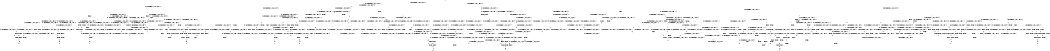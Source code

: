 digraph BCG {
size = "7, 10.5";
center = TRUE;
node [shape = circle];
0 [peripheries = 2];
0 -> 1 [label = "EX !0 !ATOMIC_EXCH_BRANCH (1, +1, TRUE, +0, 3, TRUE) !{0, 1, 2}"];
0 -> 2 [label = "EX !2 !ATOMIC_EXCH_BRANCH (1, +1, TRUE, +1, 1, FALSE) !{0, 1, 2}"];
0 -> 3 [label = "EX !1 !ATOMIC_EXCH_BRANCH (1, +0, TRUE, +0, 1, TRUE) !{0, 1, 2}"];
0 -> 4 [label = "EX !0 !ATOMIC_EXCH_BRANCH (1, +1, TRUE, +0, 3, TRUE) !{0, 1, 2}"];
1 -> 5 [label = "EX !2 !ATOMIC_EXCH_BRANCH (1, +1, TRUE, +1, 1, TRUE) !{0, 1, 2}"];
1 -> 6 [label = "EX !1 !ATOMIC_EXCH_BRANCH (1, +0, TRUE, +0, 1, FALSE) !{0, 1, 2}"];
1 -> 7 [label = "TERMINATE !0"];
2 -> 8 [label = "EX !0 !ATOMIC_EXCH_BRANCH (1, +1, TRUE, +0, 3, FALSE) !{0, 1, 2}"];
2 -> 9 [label = "EX !1 !ATOMIC_EXCH_BRANCH (1, +0, TRUE, +0, 1, FALSE) !{0, 1, 2}"];
2 -> 10 [label = "TERMINATE !2"];
2 -> 11 [label = "EX !0 !ATOMIC_EXCH_BRANCH (1, +1, TRUE, +0, 3, FALSE) !{0, 1, 2}"];
3 -> 3 [label = "EX !1 !ATOMIC_EXCH_BRANCH (1, +0, TRUE, +0, 1, TRUE) !{0, 1, 2}"];
3 -> 12 [label = "EX !0 !ATOMIC_EXCH_BRANCH (1, +1, TRUE, +0, 3, TRUE) !{0, 1, 2}"];
3 -> 13 [label = "EX !2 !ATOMIC_EXCH_BRANCH (1, +1, TRUE, +1, 1, FALSE) !{0, 1, 2}"];
3 -> 14 [label = "EX !0 !ATOMIC_EXCH_BRANCH (1, +1, TRUE, +0, 3, TRUE) !{0, 1, 2}"];
4 -> 15 [label = "EX !1 !ATOMIC_EXCH_BRANCH (1, +0, TRUE, +0, 1, FALSE) !{0, 1, 2}"];
4 -> 16 [label = "EX !2 !ATOMIC_EXCH_BRANCH (1, +1, TRUE, +1, 1, TRUE) !{0, 1, 2}"];
4 -> 17 [label = "EX !1 !ATOMIC_EXCH_BRANCH (1, +0, TRUE, +0, 1, FALSE) !{0, 1, 2}"];
4 -> 18 [label = "TERMINATE !0"];
5 -> 5 [label = "EX !2 !ATOMIC_EXCH_BRANCH (1, +1, TRUE, +1, 1, TRUE) !{0, 1, 2}"];
5 -> 19 [label = "EX !1 !ATOMIC_EXCH_BRANCH (1, +0, TRUE, +0, 1, FALSE) !{0, 1, 2}"];
5 -> 20 [label = "TERMINATE !0"];
6 -> 21 [label = "EX !2 !ATOMIC_EXCH_BRANCH (1, +1, TRUE, +1, 1, FALSE) !{0, 1, 2}"];
6 -> 22 [label = "TERMINATE !0"];
6 -> 23 [label = "TERMINATE !1"];
7 -> 24 [label = "EX !2 !ATOMIC_EXCH_BRANCH (1, +1, TRUE, +1, 1, TRUE) !{1, 2}"];
7 -> 25 [label = "EX !1 !ATOMIC_EXCH_BRANCH (1, +0, TRUE, +0, 1, FALSE) !{1, 2}"];
7 -> 26 [label = "EX !1 !ATOMIC_EXCH_BRANCH (1, +0, TRUE, +0, 1, FALSE) !{1, 2}"];
8 -> 27 [label = "EX !0 !ATOMIC_EXCH_BRANCH (1, +1, TRUE, +1, 1, TRUE) !{0, 1, 2}"];
8 -> 28 [label = "EX !1 !ATOMIC_EXCH_BRANCH (1, +0, TRUE, +0, 1, FALSE) !{0, 1, 2}"];
8 -> 29 [label = "TERMINATE !2"];
8 -> 30 [label = "EX !0 !ATOMIC_EXCH_BRANCH (1, +1, TRUE, +1, 1, TRUE) !{0, 1, 2}"];
9 -> 21 [label = "EX !0 !ATOMIC_EXCH_BRANCH (1, +1, TRUE, +0, 3, TRUE) !{0, 1, 2}"];
9 -> 31 [label = "TERMINATE !2"];
9 -> 32 [label = "TERMINATE !1"];
9 -> 33 [label = "EX !0 !ATOMIC_EXCH_BRANCH (1, +1, TRUE, +0, 3, TRUE) !{0, 1, 2}"];
10 -> 34 [label = "EX !0 !ATOMIC_EXCH_BRANCH (1, +1, TRUE, +0, 3, FALSE) !{0, 1}"];
10 -> 35 [label = "EX !1 !ATOMIC_EXCH_BRANCH (1, +0, TRUE, +0, 1, FALSE) !{0, 1}"];
10 -> 36 [label = "EX !0 !ATOMIC_EXCH_BRANCH (1, +1, TRUE, +0, 3, FALSE) !{0, 1}"];
11 -> 37 [label = "EX !1 !ATOMIC_EXCH_BRANCH (1, +0, TRUE, +0, 1, FALSE) !{0, 1, 2}"];
11 -> 30 [label = "EX !0 !ATOMIC_EXCH_BRANCH (1, +1, TRUE, +1, 1, TRUE) !{0, 1, 2}"];
11 -> 38 [label = "EX !1 !ATOMIC_EXCH_BRANCH (1, +0, TRUE, +0, 1, FALSE) !{0, 1, 2}"];
11 -> 39 [label = "TERMINATE !2"];
12 -> 6 [label = "EX !1 !ATOMIC_EXCH_BRANCH (1, +0, TRUE, +0, 1, FALSE) !{0, 1, 2}"];
12 -> 40 [label = "EX !2 !ATOMIC_EXCH_BRANCH (1, +1, TRUE, +1, 1, TRUE) !{0, 1, 2}"];
12 -> 41 [label = "TERMINATE !0"];
13 -> 9 [label = "EX !1 !ATOMIC_EXCH_BRANCH (1, +0, TRUE, +0, 1, FALSE) !{0, 1, 2}"];
13 -> 42 [label = "EX !0 !ATOMIC_EXCH_BRANCH (1, +1, TRUE, +0, 3, FALSE) !{0, 1, 2}"];
13 -> 43 [label = "TERMINATE !2"];
13 -> 44 [label = "EX !0 !ATOMIC_EXCH_BRANCH (1, +1, TRUE, +0, 3, FALSE) !{0, 1, 2}"];
14 -> 15 [label = "EX !1 !ATOMIC_EXCH_BRANCH (1, +0, TRUE, +0, 1, FALSE) !{0, 1, 2}"];
14 -> 17 [label = "EX !1 !ATOMIC_EXCH_BRANCH (1, +0, TRUE, +0, 1, FALSE) !{0, 1, 2}"];
14 -> 45 [label = "EX !2 !ATOMIC_EXCH_BRANCH (1, +1, TRUE, +1, 1, TRUE) !{0, 1, 2}"];
14 -> 46 [label = "TERMINATE !0"];
15 -> 47 [label = "EX !2 !ATOMIC_EXCH_BRANCH (1, +1, TRUE, +1, 1, FALSE) !{0, 1, 2}"];
15 -> 48 [label = "EX !2 !ATOMIC_EXCH_BRANCH (1, +1, TRUE, +1, 1, FALSE) !{0, 1, 2}"];
15 -> 49 [label = "TERMINATE !0"];
15 -> 50 [label = "TERMINATE !1"];
16 -> 51 [label = "EX !1 !ATOMIC_EXCH_BRANCH (1, +0, TRUE, +0, 1, FALSE) !{0, 1, 2}"];
16 -> 16 [label = "EX !2 !ATOMIC_EXCH_BRANCH (1, +1, TRUE, +1, 1, TRUE) !{0, 1, 2}"];
16 -> 52 [label = "EX !1 !ATOMIC_EXCH_BRANCH (1, +0, TRUE, +0, 1, FALSE) !{0, 1, 2}"];
16 -> 53 [label = "TERMINATE !0"];
17 -> 33 [label = "EX !2 !ATOMIC_EXCH_BRANCH (1, +1, TRUE, +1, 1, FALSE) !{0, 1, 2}"];
17 -> 54 [label = "TERMINATE !0"];
17 -> 55 [label = "TERMINATE !1"];
18 -> 56 [label = "EX !2 !ATOMIC_EXCH_BRANCH (1, +1, TRUE, +1, 1, TRUE) !{1, 2}"];
18 -> 57 [label = "EX !1 !ATOMIC_EXCH_BRANCH (1, +0, TRUE, +0, 1, FALSE) !{1, 2}"];
19 -> 21 [label = "EX !2 !ATOMIC_EXCH_BRANCH (1, +1, TRUE, +1, 1, FALSE) !{0, 1, 2}"];
19 -> 58 [label = "TERMINATE !0"];
19 -> 59 [label = "TERMINATE !1"];
20 -> 24 [label = "EX !2 !ATOMIC_EXCH_BRANCH (1, +1, TRUE, +1, 1, TRUE) !{1, 2}"];
20 -> 60 [label = "EX !1 !ATOMIC_EXCH_BRANCH (1, +0, TRUE, +0, 1, FALSE) !{1, 2}"];
20 -> 61 [label = "EX !1 !ATOMIC_EXCH_BRANCH (1, +0, TRUE, +0, 1, FALSE) !{1, 2}"];
21 -> 62 [label = "TERMINATE !0"];
21 -> 63 [label = "TERMINATE !2"];
21 -> 64 [label = "TERMINATE !1"];
22 -> 65 [label = "EX !2 !ATOMIC_EXCH_BRANCH (1, +1, TRUE, +1, 1, FALSE) !{1, 2}"];
22 -> 66 [label = "TERMINATE !1"];
23 -> 67 [label = "EX !2 !ATOMIC_EXCH_BRANCH (1, +1, TRUE, +1, 1, FALSE) !{0, 2}"];
23 -> 66 [label = "TERMINATE !0"];
24 -> 24 [label = "EX !2 !ATOMIC_EXCH_BRANCH (1, +1, TRUE, +1, 1, TRUE) !{1, 2}"];
24 -> 60 [label = "EX !1 !ATOMIC_EXCH_BRANCH (1, +0, TRUE, +0, 1, FALSE) !{1, 2}"];
24 -> 61 [label = "EX !1 !ATOMIC_EXCH_BRANCH (1, +0, TRUE, +0, 1, FALSE) !{1, 2}"];
25 -> 65 [label = "EX !2 !ATOMIC_EXCH_BRANCH (1, +1, TRUE, +1, 1, FALSE) !{1, 2}"];
25 -> 66 [label = "TERMINATE !1"];
26 -> 68 [label = "EX !2 !ATOMIC_EXCH_BRANCH (1, +1, TRUE, +1, 1, FALSE) !{1, 2}"];
26 -> 69 [label = "EX !2 !ATOMIC_EXCH_BRANCH (1, +1, TRUE, +1, 1, FALSE) !{1, 2}"];
26 -> 70 [label = "TERMINATE !1"];
27 -> 8 [label = "EX !0 !ATOMIC_EXCH_BRANCH (1, +1, TRUE, +0, 3, FALSE) !{0, 1, 2}"];
27 -> 71 [label = "EX !1 !ATOMIC_EXCH_BRANCH (1, +0, TRUE, +0, 1, FALSE) !{0, 1, 2}"];
27 -> 72 [label = "TERMINATE !2"];
27 -> 11 [label = "EX !0 !ATOMIC_EXCH_BRANCH (1, +1, TRUE, +0, 3, FALSE) !{0, 1, 2}"];
28 -> 21 [label = "EX !0 !ATOMIC_EXCH_BRANCH (1, +1, TRUE, +1, 1, FALSE) !{0, 1, 2}"];
28 -> 73 [label = "TERMINATE !2"];
28 -> 74 [label = "TERMINATE !1"];
28 -> 33 [label = "EX !0 !ATOMIC_EXCH_BRANCH (1, +1, TRUE, +1, 1, FALSE) !{0, 1, 2}"];
29 -> 75 [label = "EX !0 !ATOMIC_EXCH_BRANCH (1, +1, TRUE, +1, 1, TRUE) !{0, 1}"];
29 -> 76 [label = "EX !1 !ATOMIC_EXCH_BRANCH (1, +0, TRUE, +0, 1, FALSE) !{0, 1}"];
29 -> 77 [label = "EX !0 !ATOMIC_EXCH_BRANCH (1, +1, TRUE, +1, 1, TRUE) !{0, 1}"];
30 -> 78 [label = "EX !1 !ATOMIC_EXCH_BRANCH (1, +0, TRUE, +0, 1, FALSE) !{0, 1, 2}"];
30 -> 11 [label = "EX !0 !ATOMIC_EXCH_BRANCH (1, +1, TRUE, +0, 3, FALSE) !{0, 1, 2}"];
30 -> 79 [label = "EX !1 !ATOMIC_EXCH_BRANCH (1, +0, TRUE, +0, 1, FALSE) !{0, 1, 2}"];
30 -> 80 [label = "TERMINATE !2"];
31 -> 81 [label = "EX !0 !ATOMIC_EXCH_BRANCH (1, +1, TRUE, +0, 3, TRUE) !{0, 1}"];
31 -> 82 [label = "TERMINATE !1"];
31 -> 83 [label = "EX !0 !ATOMIC_EXCH_BRANCH (1, +1, TRUE, +0, 3, TRUE) !{0, 1}"];
32 -> 67 [label = "EX !0 !ATOMIC_EXCH_BRANCH (1, +1, TRUE, +0, 3, TRUE) !{0, 2}"];
32 -> 82 [label = "TERMINATE !2"];
32 -> 84 [label = "EX !0 !ATOMIC_EXCH_BRANCH (1, +1, TRUE, +0, 3, TRUE) !{0, 2}"];
33 -> 85 [label = "TERMINATE !0"];
33 -> 86 [label = "TERMINATE !2"];
33 -> 87 [label = "TERMINATE !1"];
34 -> 75 [label = "EX !0 !ATOMIC_EXCH_BRANCH (1, +1, TRUE, +1, 1, TRUE) !{0, 1}"];
34 -> 76 [label = "EX !1 !ATOMIC_EXCH_BRANCH (1, +0, TRUE, +0, 1, FALSE) !{0, 1}"];
34 -> 77 [label = "EX !0 !ATOMIC_EXCH_BRANCH (1, +1, TRUE, +1, 1, TRUE) !{0, 1}"];
35 -> 81 [label = "EX !0 !ATOMIC_EXCH_BRANCH (1, +1, TRUE, +0, 3, TRUE) !{0, 1}"];
35 -> 82 [label = "TERMINATE !1"];
35 -> 83 [label = "EX !0 !ATOMIC_EXCH_BRANCH (1, +1, TRUE, +0, 3, TRUE) !{0, 1}"];
36 -> 88 [label = "EX !1 !ATOMIC_EXCH_BRANCH (1, +0, TRUE, +0, 1, FALSE) !{0, 1}"];
36 -> 77 [label = "EX !0 !ATOMIC_EXCH_BRANCH (1, +1, TRUE, +1, 1, TRUE) !{0, 1}"];
36 -> 89 [label = "EX !1 !ATOMIC_EXCH_BRANCH (1, +0, TRUE, +0, 1, FALSE) !{0, 1}"];
37 -> 48 [label = "EX !0 !ATOMIC_EXCH_BRANCH (1, +1, TRUE, +1, 1, FALSE) !{0, 1, 2}"];
37 -> 90 [label = "TERMINATE !2"];
37 -> 91 [label = "TERMINATE !1"];
38 -> 33 [label = "EX !0 !ATOMIC_EXCH_BRANCH (1, +1, TRUE, +1, 1, FALSE) !{0, 1, 2}"];
38 -> 92 [label = "TERMINATE !2"];
38 -> 93 [label = "TERMINATE !1"];
39 -> 94 [label = "EX !0 !ATOMIC_EXCH_BRANCH (1, +1, TRUE, +1, 1, TRUE) !{0, 1}"];
39 -> 95 [label = "EX !1 !ATOMIC_EXCH_BRANCH (1, +0, TRUE, +0, 1, FALSE) !{0, 1}"];
40 -> 19 [label = "EX !1 !ATOMIC_EXCH_BRANCH (1, +0, TRUE, +0, 1, FALSE) !{0, 1, 2}"];
40 -> 40 [label = "EX !2 !ATOMIC_EXCH_BRANCH (1, +1, TRUE, +1, 1, TRUE) !{0, 1, 2}"];
40 -> 96 [label = "TERMINATE !0"];
41 -> 25 [label = "EX !1 !ATOMIC_EXCH_BRANCH (1, +0, TRUE, +0, 1, FALSE) !{1, 2}"];
41 -> 97 [label = "EX !2 !ATOMIC_EXCH_BRANCH (1, +1, TRUE, +1, 1, TRUE) !{1, 2}"];
41 -> 26 [label = "EX !1 !ATOMIC_EXCH_BRANCH (1, +0, TRUE, +0, 1, FALSE) !{1, 2}"];
42 -> 98 [label = "EX !0 !ATOMIC_EXCH_BRANCH (1, +1, TRUE, +1, 1, TRUE) !{0, 1, 2}"];
42 -> 28 [label = "EX !1 !ATOMIC_EXCH_BRANCH (1, +0, TRUE, +0, 1, FALSE) !{0, 1, 2}"];
42 -> 99 [label = "TERMINATE !2"];
42 -> 100 [label = "EX !0 !ATOMIC_EXCH_BRANCH (1, +1, TRUE, +1, 1, TRUE) !{0, 1, 2}"];
43 -> 35 [label = "EX !1 !ATOMIC_EXCH_BRANCH (1, +0, TRUE, +0, 1, FALSE) !{0, 1}"];
43 -> 101 [label = "EX !0 !ATOMIC_EXCH_BRANCH (1, +1, TRUE, +0, 3, FALSE) !{0, 1}"];
43 -> 102 [label = "EX !0 !ATOMIC_EXCH_BRANCH (1, +1, TRUE, +0, 3, FALSE) !{0, 1}"];
44 -> 37 [label = "EX !1 !ATOMIC_EXCH_BRANCH (1, +0, TRUE, +0, 1, FALSE) !{0, 1, 2}"];
44 -> 100 [label = "EX !0 !ATOMIC_EXCH_BRANCH (1, +1, TRUE, +1, 1, TRUE) !{0, 1, 2}"];
44 -> 38 [label = "EX !1 !ATOMIC_EXCH_BRANCH (1, +0, TRUE, +0, 1, FALSE) !{0, 1, 2}"];
44 -> 103 [label = "TERMINATE !2"];
45 -> 51 [label = "EX !1 !ATOMIC_EXCH_BRANCH (1, +0, TRUE, +0, 1, FALSE) !{0, 1, 2}"];
45 -> 52 [label = "EX !1 !ATOMIC_EXCH_BRANCH (1, +0, TRUE, +0, 1, FALSE) !{0, 1, 2}"];
45 -> 45 [label = "EX !2 !ATOMIC_EXCH_BRANCH (1, +1, TRUE, +1, 1, TRUE) !{0, 1, 2}"];
45 -> 104 [label = "TERMINATE !0"];
46 -> 57 [label = "EX !1 !ATOMIC_EXCH_BRANCH (1, +0, TRUE, +0, 1, FALSE) !{1, 2}"];
46 -> 105 [label = "EX !2 !ATOMIC_EXCH_BRANCH (1, +1, TRUE, +1, 1, TRUE) !{1, 2}"];
47 -> 106 [label = "TERMINATE !0"];
47 -> 107 [label = "TERMINATE !2"];
47 -> 108 [label = "TERMINATE !1"];
48 -> 109 [label = "TERMINATE !0"];
48 -> 110 [label = "TERMINATE !2"];
48 -> 111 [label = "TERMINATE !1"];
49 -> 112 [label = "EX !2 !ATOMIC_EXCH_BRANCH (1, +1, TRUE, +1, 1, FALSE) !{1, 2}"];
49 -> 113 [label = "TERMINATE !1"];
50 -> 114 [label = "EX !2 !ATOMIC_EXCH_BRANCH (1, +1, TRUE, +1, 1, FALSE) !{0, 2}"];
50 -> 113 [label = "TERMINATE !0"];
51 -> 47 [label = "EX !2 !ATOMIC_EXCH_BRANCH (1, +1, TRUE, +1, 1, FALSE) !{0, 1, 2}"];
51 -> 48 [label = "EX !2 !ATOMIC_EXCH_BRANCH (1, +1, TRUE, +1, 1, FALSE) !{0, 1, 2}"];
51 -> 115 [label = "TERMINATE !0"];
51 -> 116 [label = "TERMINATE !1"];
52 -> 33 [label = "EX !2 !ATOMIC_EXCH_BRANCH (1, +1, TRUE, +1, 1, FALSE) !{0, 1, 2}"];
52 -> 117 [label = "TERMINATE !0"];
52 -> 118 [label = "TERMINATE !1"];
53 -> 56 [label = "EX !2 !ATOMIC_EXCH_BRANCH (1, +1, TRUE, +1, 1, TRUE) !{1, 2}"];
53 -> 119 [label = "EX !1 !ATOMIC_EXCH_BRANCH (1, +0, TRUE, +0, 1, FALSE) !{1, 2}"];
54 -> 120 [label = "EX !2 !ATOMIC_EXCH_BRANCH (1, +1, TRUE, +1, 1, FALSE) !{1, 2}"];
54 -> 121 [label = "TERMINATE !1"];
55 -> 122 [label = "EX !2 !ATOMIC_EXCH_BRANCH (1, +1, TRUE, +1, 1, FALSE) !{0, 2}"];
55 -> 121 [label = "TERMINATE !0"];
56 -> 56 [label = "EX !2 !ATOMIC_EXCH_BRANCH (1, +1, TRUE, +1, 1, TRUE) !{1, 2}"];
56 -> 119 [label = "EX !1 !ATOMIC_EXCH_BRANCH (1, +0, TRUE, +0, 1, FALSE) !{1, 2}"];
57 -> 120 [label = "EX !2 !ATOMIC_EXCH_BRANCH (1, +1, TRUE, +1, 1, FALSE) !{1, 2}"];
57 -> 121 [label = "TERMINATE !1"];
58 -> 65 [label = "EX !2 !ATOMIC_EXCH_BRANCH (1, +1, TRUE, +1, 1, FALSE) !{1, 2}"];
58 -> 123 [label = "TERMINATE !1"];
59 -> 67 [label = "EX !2 !ATOMIC_EXCH_BRANCH (1, +1, TRUE, +1, 1, FALSE) !{0, 2}"];
59 -> 123 [label = "TERMINATE !0"];
60 -> 65 [label = "EX !2 !ATOMIC_EXCH_BRANCH (1, +1, TRUE, +1, 1, FALSE) !{1, 2}"];
60 -> 123 [label = "TERMINATE !1"];
61 -> 68 [label = "EX !2 !ATOMIC_EXCH_BRANCH (1, +1, TRUE, +1, 1, FALSE) !{1, 2}"];
61 -> 69 [label = "EX !2 !ATOMIC_EXCH_BRANCH (1, +1, TRUE, +1, 1, FALSE) !{1, 2}"];
61 -> 124 [label = "TERMINATE !1"];
62 -> 125 [label = "TERMINATE !2"];
62 -> 126 [label = "TERMINATE !1"];
63 -> 125 [label = "TERMINATE !0"];
63 -> 127 [label = "TERMINATE !1"];
64 -> 126 [label = "TERMINATE !0"];
64 -> 127 [label = "TERMINATE !2"];
65 -> 125 [label = "TERMINATE !2"];
65 -> 126 [label = "TERMINATE !1"];
66 -> 128 [label = "EX !2 !ATOMIC_EXCH_BRANCH (1, +1, TRUE, +1, 1, FALSE) !{2}"];
66 -> 129 [label = "EX !2 !ATOMIC_EXCH_BRANCH (1, +1, TRUE, +1, 1, FALSE) !{2}"];
67 -> 126 [label = "TERMINATE !0"];
67 -> 127 [label = "TERMINATE !2"];
68 -> 130 [label = "TERMINATE !2"];
68 -> 131 [label = "TERMINATE !1"];
69 -> 132 [label = "TERMINATE !2"];
69 -> 133 [label = "TERMINATE !1"];
70 -> 134 [label = "EX !2 !ATOMIC_EXCH_BRANCH (1, +1, TRUE, +1, 1, FALSE) !{2}"];
71 -> 21 [label = "EX !0 !ATOMIC_EXCH_BRANCH (1, +1, TRUE, +0, 3, TRUE) !{0, 1, 2}"];
71 -> 135 [label = "TERMINATE !2"];
71 -> 136 [label = "TERMINATE !1"];
71 -> 33 [label = "EX !0 !ATOMIC_EXCH_BRANCH (1, +1, TRUE, +0, 3, TRUE) !{0, 1, 2}"];
72 -> 34 [label = "EX !0 !ATOMIC_EXCH_BRANCH (1, +1, TRUE, +0, 3, FALSE) !{0, 1}"];
72 -> 137 [label = "EX !1 !ATOMIC_EXCH_BRANCH (1, +0, TRUE, +0, 1, FALSE) !{0, 1}"];
72 -> 36 [label = "EX !0 !ATOMIC_EXCH_BRANCH (1, +1, TRUE, +0, 3, FALSE) !{0, 1}"];
73 -> 81 [label = "EX !0 !ATOMIC_EXCH_BRANCH (1, +1, TRUE, +1, 1, FALSE) !{0, 1}"];
73 -> 138 [label = "TERMINATE !1"];
73 -> 83 [label = "EX !0 !ATOMIC_EXCH_BRANCH (1, +1, TRUE, +1, 1, FALSE) !{0, 1}"];
74 -> 67 [label = "EX !0 !ATOMIC_EXCH_BRANCH (1, +1, TRUE, +1, 1, FALSE) !{0, 2}"];
74 -> 138 [label = "TERMINATE !2"];
74 -> 84 [label = "EX !0 !ATOMIC_EXCH_BRANCH (1, +1, TRUE, +1, 1, FALSE) !{0, 2}"];
75 -> 34 [label = "EX !0 !ATOMIC_EXCH_BRANCH (1, +1, TRUE, +0, 3, FALSE) !{0, 1}"];
75 -> 137 [label = "EX !1 !ATOMIC_EXCH_BRANCH (1, +0, TRUE, +0, 1, FALSE) !{0, 1}"];
75 -> 36 [label = "EX !0 !ATOMIC_EXCH_BRANCH (1, +1, TRUE, +0, 3, FALSE) !{0, 1}"];
76 -> 81 [label = "EX !0 !ATOMIC_EXCH_BRANCH (1, +1, TRUE, +1, 1, FALSE) !{0, 1}"];
76 -> 138 [label = "TERMINATE !1"];
76 -> 83 [label = "EX !0 !ATOMIC_EXCH_BRANCH (1, +1, TRUE, +1, 1, FALSE) !{0, 1}"];
77 -> 139 [label = "EX !1 !ATOMIC_EXCH_BRANCH (1, +0, TRUE, +0, 1, FALSE) !{0, 1}"];
77 -> 36 [label = "EX !0 !ATOMIC_EXCH_BRANCH (1, +1, TRUE, +0, 3, FALSE) !{0, 1}"];
77 -> 140 [label = "EX !1 !ATOMIC_EXCH_BRANCH (1, +0, TRUE, +0, 1, FALSE) !{0, 1}"];
78 -> 48 [label = "EX !0 !ATOMIC_EXCH_BRANCH (1, +1, TRUE, +0, 3, TRUE) !{0, 1, 2}"];
78 -> 141 [label = "TERMINATE !2"];
78 -> 142 [label = "TERMINATE !1"];
79 -> 33 [label = "EX !0 !ATOMIC_EXCH_BRANCH (1, +1, TRUE, +0, 3, TRUE) !{0, 1, 2}"];
79 -> 143 [label = "TERMINATE !2"];
79 -> 144 [label = "TERMINATE !1"];
80 -> 145 [label = "EX !0 !ATOMIC_EXCH_BRANCH (1, +1, TRUE, +0, 3, FALSE) !{0, 1}"];
80 -> 146 [label = "EX !1 !ATOMIC_EXCH_BRANCH (1, +0, TRUE, +0, 1, FALSE) !{0, 1}"];
81 -> 125 [label = "TERMINATE !0"];
81 -> 127 [label = "TERMINATE !1"];
82 -> 147 [label = "EX !0 !ATOMIC_EXCH_BRANCH (1, +1, TRUE, +0, 3, TRUE) !{0}"];
82 -> 148 [label = "EX !0 !ATOMIC_EXCH_BRANCH (1, +1, TRUE, +0, 3, TRUE) !{0}"];
83 -> 149 [label = "TERMINATE !0"];
83 -> 150 [label = "TERMINATE !1"];
84 -> 151 [label = "TERMINATE !0"];
84 -> 152 [label = "TERMINATE !2"];
85 -> 153 [label = "TERMINATE !2"];
85 -> 154 [label = "TERMINATE !1"];
86 -> 153 [label = "TERMINATE !0"];
86 -> 155 [label = "TERMINATE !1"];
87 -> 154 [label = "TERMINATE !0"];
87 -> 155 [label = "TERMINATE !2"];
88 -> 156 [label = "EX !0 !ATOMIC_EXCH_BRANCH (1, +1, TRUE, +1, 1, FALSE) !{0, 1}"];
88 -> 157 [label = "TERMINATE !1"];
88 -> 83 [label = "EX !0 !ATOMIC_EXCH_BRANCH (1, +1, TRUE, +1, 1, FALSE) !{0, 1}"];
89 -> 83 [label = "EX !0 !ATOMIC_EXCH_BRANCH (1, +1, TRUE, +1, 1, FALSE) !{0, 1}"];
89 -> 158 [label = "TERMINATE !1"];
90 -> 159 [label = "EX !0 !ATOMIC_EXCH_BRANCH (1, +1, TRUE, +1, 1, FALSE) !{0, 1}"];
90 -> 160 [label = "TERMINATE !1"];
91 -> 114 [label = "EX !0 !ATOMIC_EXCH_BRANCH (1, +1, TRUE, +1, 1, FALSE) !{0, 2}"];
91 -> 160 [label = "TERMINATE !2"];
92 -> 161 [label = "EX !0 !ATOMIC_EXCH_BRANCH (1, +1, TRUE, +1, 1, FALSE) !{0, 1}"];
92 -> 162 [label = "TERMINATE !1"];
93 -> 122 [label = "EX !0 !ATOMIC_EXCH_BRANCH (1, +1, TRUE, +1, 1, FALSE) !{0, 2}"];
93 -> 162 [label = "TERMINATE !2"];
94 -> 145 [label = "EX !0 !ATOMIC_EXCH_BRANCH (1, +1, TRUE, +0, 3, FALSE) !{0, 1}"];
94 -> 146 [label = "EX !1 !ATOMIC_EXCH_BRANCH (1, +0, TRUE, +0, 1, FALSE) !{0, 1}"];
95 -> 161 [label = "EX !0 !ATOMIC_EXCH_BRANCH (1, +1, TRUE, +1, 1, FALSE) !{0, 1}"];
95 -> 162 [label = "TERMINATE !1"];
96 -> 60 [label = "EX !1 !ATOMIC_EXCH_BRANCH (1, +0, TRUE, +0, 1, FALSE) !{1, 2}"];
96 -> 97 [label = "EX !2 !ATOMIC_EXCH_BRANCH (1, +1, TRUE, +1, 1, TRUE) !{1, 2}"];
96 -> 61 [label = "EX !1 !ATOMIC_EXCH_BRANCH (1, +0, TRUE, +0, 1, FALSE) !{1, 2}"];
97 -> 60 [label = "EX !1 !ATOMIC_EXCH_BRANCH (1, +0, TRUE, +0, 1, FALSE) !{1, 2}"];
97 -> 97 [label = "EX !2 !ATOMIC_EXCH_BRANCH (1, +1, TRUE, +1, 1, TRUE) !{1, 2}"];
97 -> 61 [label = "EX !1 !ATOMIC_EXCH_BRANCH (1, +0, TRUE, +0, 1, FALSE) !{1, 2}"];
98 -> 42 [label = "EX !0 !ATOMIC_EXCH_BRANCH (1, +1, TRUE, +0, 3, FALSE) !{0, 1, 2}"];
98 -> 71 [label = "EX !1 !ATOMIC_EXCH_BRANCH (1, +0, TRUE, +0, 1, FALSE) !{0, 1, 2}"];
98 -> 163 [label = "TERMINATE !2"];
98 -> 44 [label = "EX !0 !ATOMIC_EXCH_BRANCH (1, +1, TRUE, +0, 3, FALSE) !{0, 1, 2}"];
99 -> 164 [label = "EX !0 !ATOMIC_EXCH_BRANCH (1, +1, TRUE, +1, 1, TRUE) !{0, 1}"];
99 -> 76 [label = "EX !1 !ATOMIC_EXCH_BRANCH (1, +0, TRUE, +0, 1, FALSE) !{0, 1}"];
99 -> 165 [label = "EX !0 !ATOMIC_EXCH_BRANCH (1, +1, TRUE, +1, 1, TRUE) !{0, 1}"];
100 -> 78 [label = "EX !1 !ATOMIC_EXCH_BRANCH (1, +0, TRUE, +0, 1, FALSE) !{0, 1, 2}"];
100 -> 44 [label = "EX !0 !ATOMIC_EXCH_BRANCH (1, +1, TRUE, +0, 3, FALSE) !{0, 1, 2}"];
100 -> 79 [label = "EX !1 !ATOMIC_EXCH_BRANCH (1, +0, TRUE, +0, 1, FALSE) !{0, 1, 2}"];
100 -> 166 [label = "TERMINATE !2"];
101 -> 164 [label = "EX !0 !ATOMIC_EXCH_BRANCH (1, +1, TRUE, +1, 1, TRUE) !{0, 1}"];
101 -> 76 [label = "EX !1 !ATOMIC_EXCH_BRANCH (1, +0, TRUE, +0, 1, FALSE) !{0, 1}"];
101 -> 165 [label = "EX !0 !ATOMIC_EXCH_BRANCH (1, +1, TRUE, +1, 1, TRUE) !{0, 1}"];
102 -> 88 [label = "EX !1 !ATOMIC_EXCH_BRANCH (1, +0, TRUE, +0, 1, FALSE) !{0, 1}"];
102 -> 165 [label = "EX !0 !ATOMIC_EXCH_BRANCH (1, +1, TRUE, +1, 1, TRUE) !{0, 1}"];
102 -> 89 [label = "EX !1 !ATOMIC_EXCH_BRANCH (1, +0, TRUE, +0, 1, FALSE) !{0, 1}"];
103 -> 167 [label = "EX !0 !ATOMIC_EXCH_BRANCH (1, +1, TRUE, +1, 1, TRUE) !{0, 1}"];
103 -> 95 [label = "EX !1 !ATOMIC_EXCH_BRANCH (1, +0, TRUE, +0, 1, FALSE) !{0, 1}"];
104 -> 119 [label = "EX !1 !ATOMIC_EXCH_BRANCH (1, +0, TRUE, +0, 1, FALSE) !{1, 2}"];
104 -> 105 [label = "EX !2 !ATOMIC_EXCH_BRANCH (1, +1, TRUE, +1, 1, TRUE) !{1, 2}"];
105 -> 119 [label = "EX !1 !ATOMIC_EXCH_BRANCH (1, +0, TRUE, +0, 1, FALSE) !{1, 2}"];
105 -> 105 [label = "EX !2 !ATOMIC_EXCH_BRANCH (1, +1, TRUE, +1, 1, TRUE) !{1, 2}"];
106 -> 168 [label = "TERMINATE !2"];
106 -> 169 [label = "TERMINATE !1"];
107 -> 168 [label = "TERMINATE !0"];
107 -> 170 [label = "TERMINATE !1"];
108 -> 169 [label = "TERMINATE !0"];
108 -> 170 [label = "TERMINATE !2"];
109 -> 171 [label = "TERMINATE !2"];
109 -> 172 [label = "TERMINATE !1"];
110 -> 171 [label = "TERMINATE !0"];
110 -> 173 [label = "TERMINATE !1"];
111 -> 172 [label = "TERMINATE !0"];
111 -> 173 [label = "TERMINATE !2"];
112 -> 171 [label = "TERMINATE !2"];
112 -> 172 [label = "TERMINATE !1"];
113 -> 174 [label = "EX !2 !ATOMIC_EXCH_BRANCH (1, +1, TRUE, +1, 1, FALSE) !{2}"];
114 -> 172 [label = "TERMINATE !0"];
114 -> 173 [label = "TERMINATE !2"];
115 -> 112 [label = "EX !2 !ATOMIC_EXCH_BRANCH (1, +1, TRUE, +1, 1, FALSE) !{1, 2}"];
115 -> 175 [label = "TERMINATE !1"];
116 -> 114 [label = "EX !2 !ATOMIC_EXCH_BRANCH (1, +1, TRUE, +1, 1, FALSE) !{0, 2}"];
116 -> 175 [label = "TERMINATE !0"];
117 -> 120 [label = "EX !2 !ATOMIC_EXCH_BRANCH (1, +1, TRUE, +1, 1, FALSE) !{1, 2}"];
117 -> 176 [label = "TERMINATE !1"];
118 -> 122 [label = "EX !2 !ATOMIC_EXCH_BRANCH (1, +1, TRUE, +1, 1, FALSE) !{0, 2}"];
118 -> 176 [label = "TERMINATE !0"];
119 -> 120 [label = "EX !2 !ATOMIC_EXCH_BRANCH (1, +1, TRUE, +1, 1, FALSE) !{1, 2}"];
119 -> 176 [label = "TERMINATE !1"];
120 -> 153 [label = "TERMINATE !2"];
120 -> 154 [label = "TERMINATE !1"];
121 -> 177 [label = "EX !2 !ATOMIC_EXCH_BRANCH (1, +1, TRUE, +1, 1, FALSE) !{2}"];
122 -> 154 [label = "TERMINATE !0"];
122 -> 155 [label = "TERMINATE !2"];
123 -> 128 [label = "EX !2 !ATOMIC_EXCH_BRANCH (1, +1, TRUE, +1, 1, FALSE) !{2}"];
123 -> 129 [label = "EX !2 !ATOMIC_EXCH_BRANCH (1, +1, TRUE, +1, 1, FALSE) !{2}"];
124 -> 134 [label = "EX !2 !ATOMIC_EXCH_BRANCH (1, +1, TRUE, +1, 1, FALSE) !{2}"];
125 -> 178 [label = "TERMINATE !1"];
126 -> 178 [label = "TERMINATE !2"];
127 -> 178 [label = "TERMINATE !0"];
128 -> 178 [label = "TERMINATE !2"];
129 -> 179 [label = "TERMINATE !2"];
130 -> 180 [label = "TERMINATE !1"];
131 -> 180 [label = "TERMINATE !2"];
132 -> 181 [label = "TERMINATE !1"];
133 -> 181 [label = "TERMINATE !2"];
134 -> 181 [label = "TERMINATE !2"];
135 -> 81 [label = "EX !0 !ATOMIC_EXCH_BRANCH (1, +1, TRUE, +0, 3, TRUE) !{0, 1}"];
135 -> 182 [label = "TERMINATE !1"];
135 -> 83 [label = "EX !0 !ATOMIC_EXCH_BRANCH (1, +1, TRUE, +0, 3, TRUE) !{0, 1}"];
136 -> 67 [label = "EX !0 !ATOMIC_EXCH_BRANCH (1, +1, TRUE, +0, 3, TRUE) !{0, 2}"];
136 -> 182 [label = "TERMINATE !2"];
136 -> 84 [label = "EX !0 !ATOMIC_EXCH_BRANCH (1, +1, TRUE, +0, 3, TRUE) !{0, 2}"];
137 -> 81 [label = "EX !0 !ATOMIC_EXCH_BRANCH (1, +1, TRUE, +0, 3, TRUE) !{0, 1}"];
137 -> 182 [label = "TERMINATE !1"];
137 -> 83 [label = "EX !0 !ATOMIC_EXCH_BRANCH (1, +1, TRUE, +0, 3, TRUE) !{0, 1}"];
138 -> 147 [label = "EX !0 !ATOMIC_EXCH_BRANCH (1, +1, TRUE, +1, 1, FALSE) !{0}"];
138 -> 148 [label = "EX !0 !ATOMIC_EXCH_BRANCH (1, +1, TRUE, +1, 1, FALSE) !{0}"];
139 -> 156 [label = "EX !0 !ATOMIC_EXCH_BRANCH (1, +1, TRUE, +0, 3, TRUE) !{0, 1}"];
139 -> 183 [label = "TERMINATE !1"];
139 -> 83 [label = "EX !0 !ATOMIC_EXCH_BRANCH (1, +1, TRUE, +0, 3, TRUE) !{0, 1}"];
140 -> 83 [label = "EX !0 !ATOMIC_EXCH_BRANCH (1, +1, TRUE, +0, 3, TRUE) !{0, 1}"];
140 -> 184 [label = "TERMINATE !1"];
141 -> 159 [label = "EX !0 !ATOMIC_EXCH_BRANCH (1, +1, TRUE, +0, 3, TRUE) !{0, 1}"];
141 -> 185 [label = "TERMINATE !1"];
142 -> 114 [label = "EX !0 !ATOMIC_EXCH_BRANCH (1, +1, TRUE, +0, 3, TRUE) !{0, 2}"];
142 -> 185 [label = "TERMINATE !2"];
143 -> 161 [label = "EX !0 !ATOMIC_EXCH_BRANCH (1, +1, TRUE, +0, 3, TRUE) !{0, 1}"];
143 -> 186 [label = "TERMINATE !1"];
144 -> 122 [label = "EX !0 !ATOMIC_EXCH_BRANCH (1, +1, TRUE, +0, 3, TRUE) !{0, 2}"];
144 -> 186 [label = "TERMINATE !2"];
145 -> 94 [label = "EX !0 !ATOMIC_EXCH_BRANCH (1, +1, TRUE, +1, 1, TRUE) !{0, 1}"];
145 -> 95 [label = "EX !1 !ATOMIC_EXCH_BRANCH (1, +0, TRUE, +0, 1, FALSE) !{0, 1}"];
146 -> 161 [label = "EX !0 !ATOMIC_EXCH_BRANCH (1, +1, TRUE, +0, 3, TRUE) !{0, 1}"];
146 -> 186 [label = "TERMINATE !1"];
147 -> 178 [label = "TERMINATE !0"];
148 -> 187 [label = "TERMINATE !0"];
149 -> 188 [label = "TERMINATE !1"];
150 -> 188 [label = "TERMINATE !0"];
151 -> 189 [label = "TERMINATE !2"];
152 -> 189 [label = "TERMINATE !0"];
153 -> 190 [label = "TERMINATE !1"];
154 -> 190 [label = "TERMINATE !2"];
155 -> 190 [label = "TERMINATE !0"];
156 -> 191 [label = "TERMINATE !0"];
156 -> 192 [label = "TERMINATE !1"];
157 -> 193 [label = "EX !0 !ATOMIC_EXCH_BRANCH (1, +1, TRUE, +1, 1, FALSE) !{0}"];
158 -> 194 [label = "EX !0 !ATOMIC_EXCH_BRANCH (1, +1, TRUE, +1, 1, FALSE) !{0}"];
159 -> 171 [label = "TERMINATE !0"];
159 -> 173 [label = "TERMINATE !1"];
160 -> 195 [label = "EX !0 !ATOMIC_EXCH_BRANCH (1, +1, TRUE, +1, 1, FALSE) !{0}"];
161 -> 153 [label = "TERMINATE !0"];
161 -> 155 [label = "TERMINATE !1"];
162 -> 196 [label = "EX !0 !ATOMIC_EXCH_BRANCH (1, +1, TRUE, +1, 1, FALSE) !{0}"];
163 -> 101 [label = "EX !0 !ATOMIC_EXCH_BRANCH (1, +1, TRUE, +0, 3, FALSE) !{0, 1}"];
163 -> 137 [label = "EX !1 !ATOMIC_EXCH_BRANCH (1, +0, TRUE, +0, 1, FALSE) !{0, 1}"];
163 -> 102 [label = "EX !0 !ATOMIC_EXCH_BRANCH (1, +1, TRUE, +0, 3, FALSE) !{0, 1}"];
164 -> 101 [label = "EX !0 !ATOMIC_EXCH_BRANCH (1, +1, TRUE, +0, 3, FALSE) !{0, 1}"];
164 -> 137 [label = "EX !1 !ATOMIC_EXCH_BRANCH (1, +0, TRUE, +0, 1, FALSE) !{0, 1}"];
164 -> 102 [label = "EX !0 !ATOMIC_EXCH_BRANCH (1, +1, TRUE, +0, 3, FALSE) !{0, 1}"];
165 -> 139 [label = "EX !1 !ATOMIC_EXCH_BRANCH (1, +0, TRUE, +0, 1, FALSE) !{0, 1}"];
165 -> 102 [label = "EX !0 !ATOMIC_EXCH_BRANCH (1, +1, TRUE, +0, 3, FALSE) !{0, 1}"];
165 -> 140 [label = "EX !1 !ATOMIC_EXCH_BRANCH (1, +0, TRUE, +0, 1, FALSE) !{0, 1}"];
166 -> 197 [label = "EX !0 !ATOMIC_EXCH_BRANCH (1, +1, TRUE, +0, 3, FALSE) !{0, 1}"];
166 -> 146 [label = "EX !1 !ATOMIC_EXCH_BRANCH (1, +0, TRUE, +0, 1, FALSE) !{0, 1}"];
167 -> 197 [label = "EX !0 !ATOMIC_EXCH_BRANCH (1, +1, TRUE, +0, 3, FALSE) !{0, 1}"];
167 -> 146 [label = "EX !1 !ATOMIC_EXCH_BRANCH (1, +0, TRUE, +0, 1, FALSE) !{0, 1}"];
168 -> 198 [label = "TERMINATE !1"];
169 -> 198 [label = "TERMINATE !2"];
170 -> 198 [label = "TERMINATE !0"];
171 -> 199 [label = "TERMINATE !1"];
172 -> 199 [label = "TERMINATE !2"];
173 -> 199 [label = "TERMINATE !0"];
174 -> 199 [label = "TERMINATE !2"];
175 -> 174 [label = "EX !2 !ATOMIC_EXCH_BRANCH (1, +1, TRUE, +1, 1, FALSE) !{2}"];
176 -> 177 [label = "EX !2 !ATOMIC_EXCH_BRANCH (1, +1, TRUE, +1, 1, FALSE) !{2}"];
177 -> 190 [label = "TERMINATE !2"];
178 -> 200 [label = "exit"];
179 -> 201 [label = "exit"];
180 -> 202 [label = "exit"];
181 -> 203 [label = "exit"];
182 -> 147 [label = "EX !0 !ATOMIC_EXCH_BRANCH (1, +1, TRUE, +0, 3, TRUE) !{0}"];
182 -> 148 [label = "EX !0 !ATOMIC_EXCH_BRANCH (1, +1, TRUE, +0, 3, TRUE) !{0}"];
183 -> 193 [label = "EX !0 !ATOMIC_EXCH_BRANCH (1, +1, TRUE, +0, 3, TRUE) !{0}"];
184 -> 194 [label = "EX !0 !ATOMIC_EXCH_BRANCH (1, +1, TRUE, +0, 3, TRUE) !{0}"];
185 -> 195 [label = "EX !0 !ATOMIC_EXCH_BRANCH (1, +1, TRUE, +0, 3, TRUE) !{0}"];
186 -> 196 [label = "EX !0 !ATOMIC_EXCH_BRANCH (1, +1, TRUE, +0, 3, TRUE) !{0}"];
187 -> 204 [label = "exit"];
188 -> 205 [label = "exit"];
189 -> 206 [label = "exit"];
190 -> 207 [label = "exit"];
191 -> 208 [label = "TERMINATE !1"];
192 -> 208 [label = "TERMINATE !0"];
193 -> 208 [label = "TERMINATE !0"];
194 -> 188 [label = "TERMINATE !0"];
195 -> 199 [label = "TERMINATE !0"];
196 -> 190 [label = "TERMINATE !0"];
197 -> 167 [label = "EX !0 !ATOMIC_EXCH_BRANCH (1, +1, TRUE, +1, 1, TRUE) !{0, 1}"];
197 -> 95 [label = "EX !1 !ATOMIC_EXCH_BRANCH (1, +0, TRUE, +0, 1, FALSE) !{0, 1}"];
198 -> 209 [label = "exit"];
199 -> 210 [label = "exit"];
208 -> 211 [label = "exit"];
}
